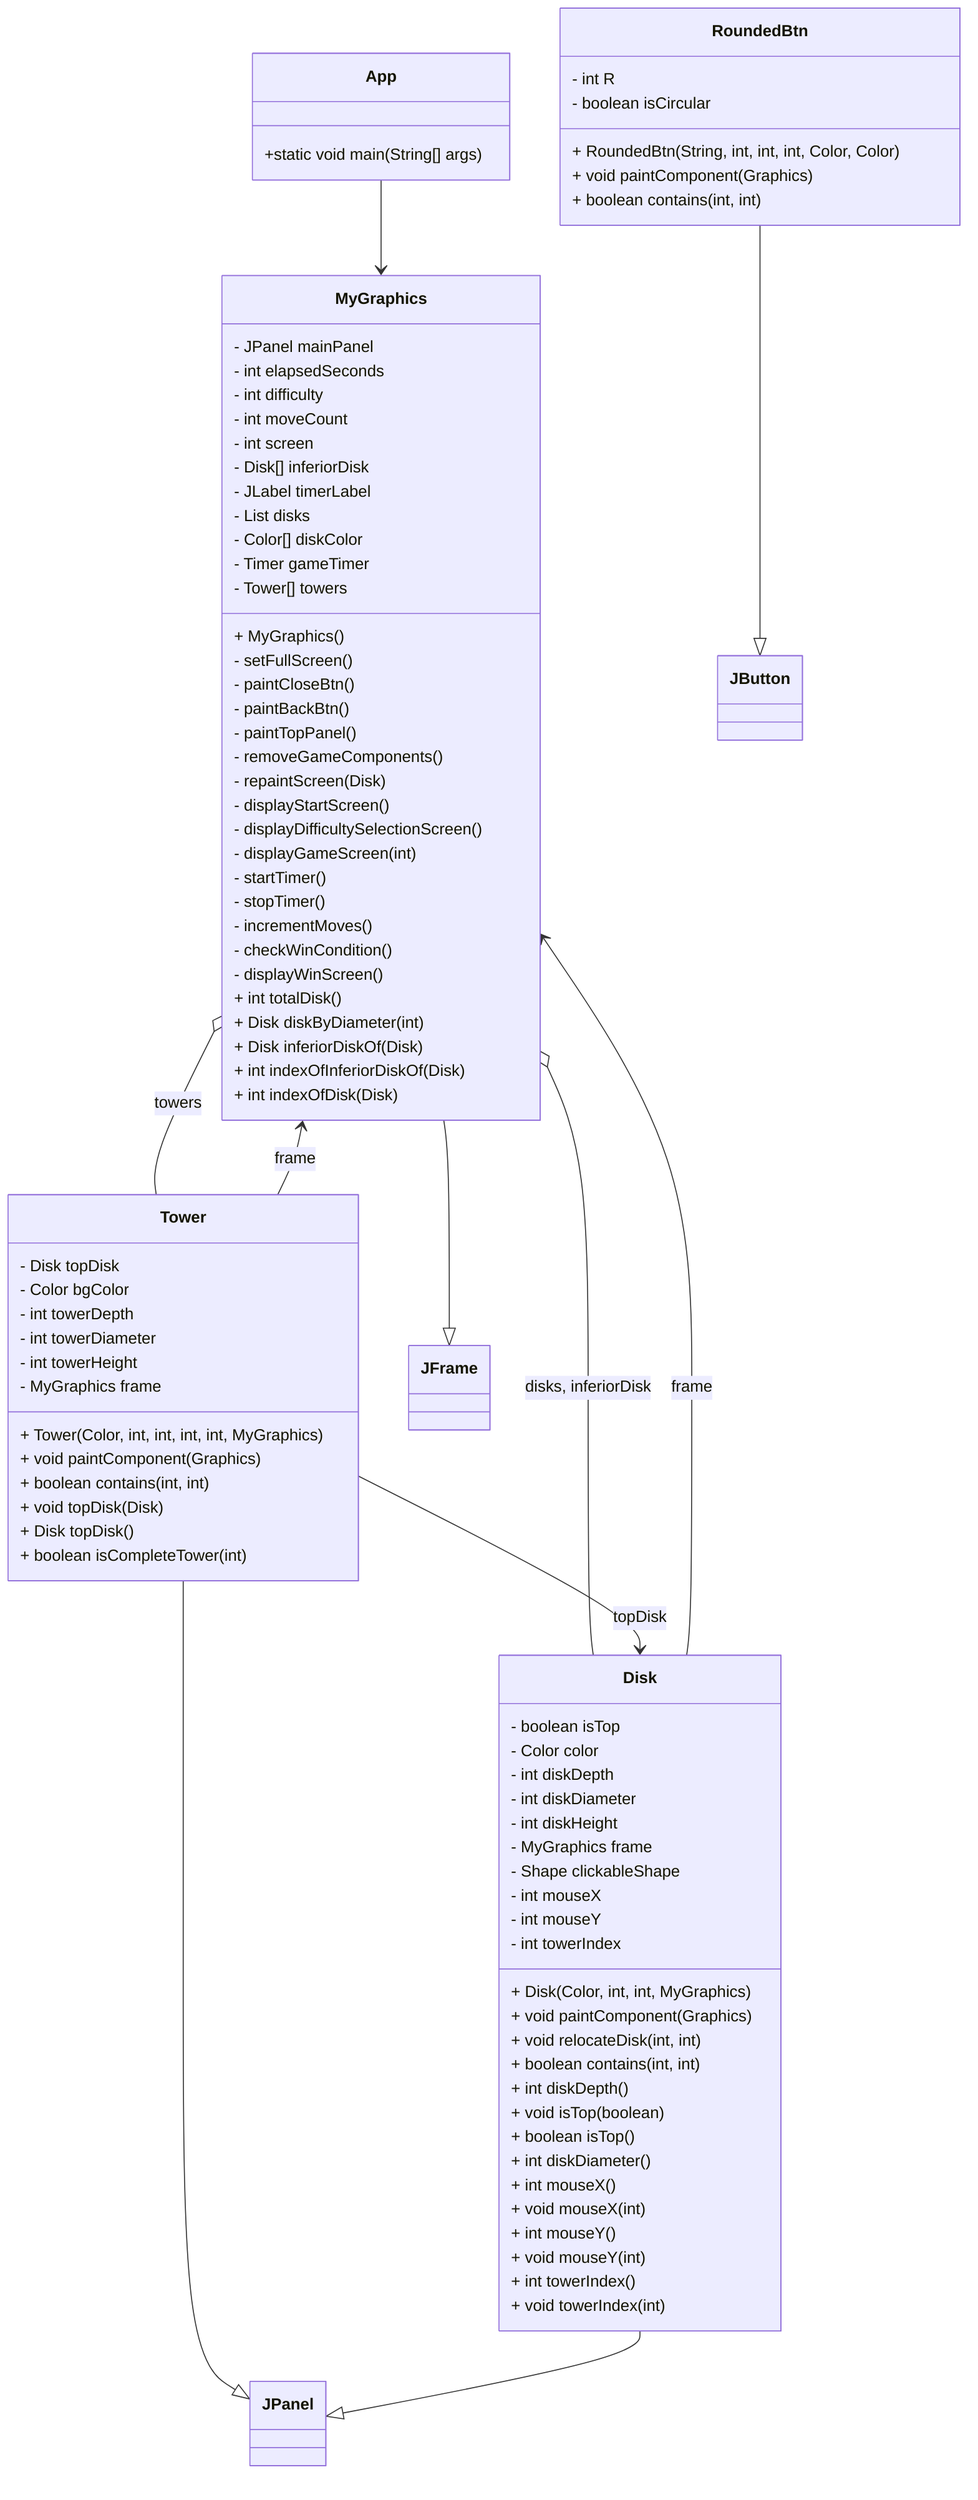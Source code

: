 classDiagram
    class App {
        +static void main(String[] args)
    }

    class MyGraphics {
        - JPanel mainPanel
        - int elapsedSeconds
        - int difficulty
        - int moveCount
        - int screen
        - Disk[] inferiorDisk
        - JLabel timerLabel
        - List<Disk> disks
        - Color[] diskColor
        - Timer gameTimer
        - Tower[] towers
        + MyGraphics()
        - setFullScreen()
        - paintCloseBtn()
        - paintBackBtn()
        - paintTopPanel()
        - removeGameComponents()
        - repaintScreen(Disk)
        - displayStartScreen()
        - displayDifficultySelectionScreen()
        - displayGameScreen(int)
        - startTimer()
        - stopTimer()
        - incrementMoves()
        - checkWinCondition()
        - displayWinScreen()
        + int totalDisk()
        + Disk diskByDiameter(int)
        + Disk inferiorDiskOf(Disk)
        + int indexOfInferiorDiskOf(Disk)
        + int indexOfDisk(Disk)
    }

    class Tower {
        - Disk topDisk
        - Color bgColor
        - int towerDepth
        - int towerDiameter
        - int towerHeight
        - MyGraphics frame
        + Tower(Color, int, int, int, int, MyGraphics)
        + void paintComponent(Graphics)
        + boolean contains(int, int)
        + void topDisk(Disk)
        + Disk topDisk()
        + boolean isCompleteTower(int)
    }

    class Disk {
        - boolean isTop
        - Color color
        - int diskDepth
        - int diskDiameter
        - int diskHeight
        - MyGraphics frame
        - Shape clickableShape
        - int mouseX
        - int mouseY
        - int towerIndex
        + Disk(Color, int, int, MyGraphics)
        + void paintComponent(Graphics)
        + void relocateDisk(int, int)
        + boolean contains(int, int)
        + int diskDepth()
        + void isTop(boolean)
        + boolean isTop()
        + int diskDiameter()
        + int mouseX()
        + void mouseX(int)
        + int mouseY()
        + void mouseY(int)
        + int towerIndex()
        + void towerIndex(int)
    }

    class RoundedBtn {
        - int R
        - boolean isCircular
        + RoundedBtn(String, int, int, int, Color, Color)
        + void paintComponent(Graphics)
        + boolean contains(int, int)
    }

    %% Herencias %%
    MyGraphics --|> JFrame
    Tower --|> JPanel
    Disk --|> JPanel
    RoundedBtn --|> JButton

    %% Asociaciones %%
    App --> MyGraphics
    MyGraphics o-- Tower       : towers
    MyGraphics o-- Disk        : disks, inferiorDisk
    Tower --> Disk             : topDisk
    Tower --> MyGraphics       : frame
    Disk --> MyGraphics        : frame